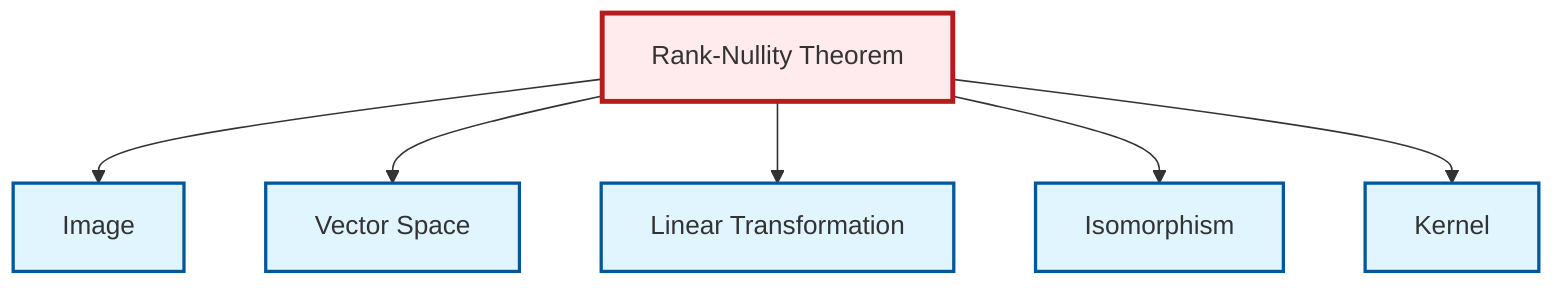 graph TD
    classDef definition fill:#e1f5fe,stroke:#01579b,stroke-width:2px
    classDef theorem fill:#f3e5f5,stroke:#4a148c,stroke-width:2px
    classDef axiom fill:#fff3e0,stroke:#e65100,stroke-width:2px
    classDef example fill:#e8f5e9,stroke:#1b5e20,stroke-width:2px
    classDef current fill:#ffebee,stroke:#b71c1c,stroke-width:3px
    def-linear-transformation["Linear Transformation"]:::definition
    thm-rank-nullity["Rank-Nullity Theorem"]:::theorem
    def-isomorphism["Isomorphism"]:::definition
    def-image["Image"]:::definition
    def-kernel["Kernel"]:::definition
    def-vector-space["Vector Space"]:::definition
    thm-rank-nullity --> def-image
    thm-rank-nullity --> def-vector-space
    thm-rank-nullity --> def-linear-transformation
    thm-rank-nullity --> def-isomorphism
    thm-rank-nullity --> def-kernel
    class thm-rank-nullity current